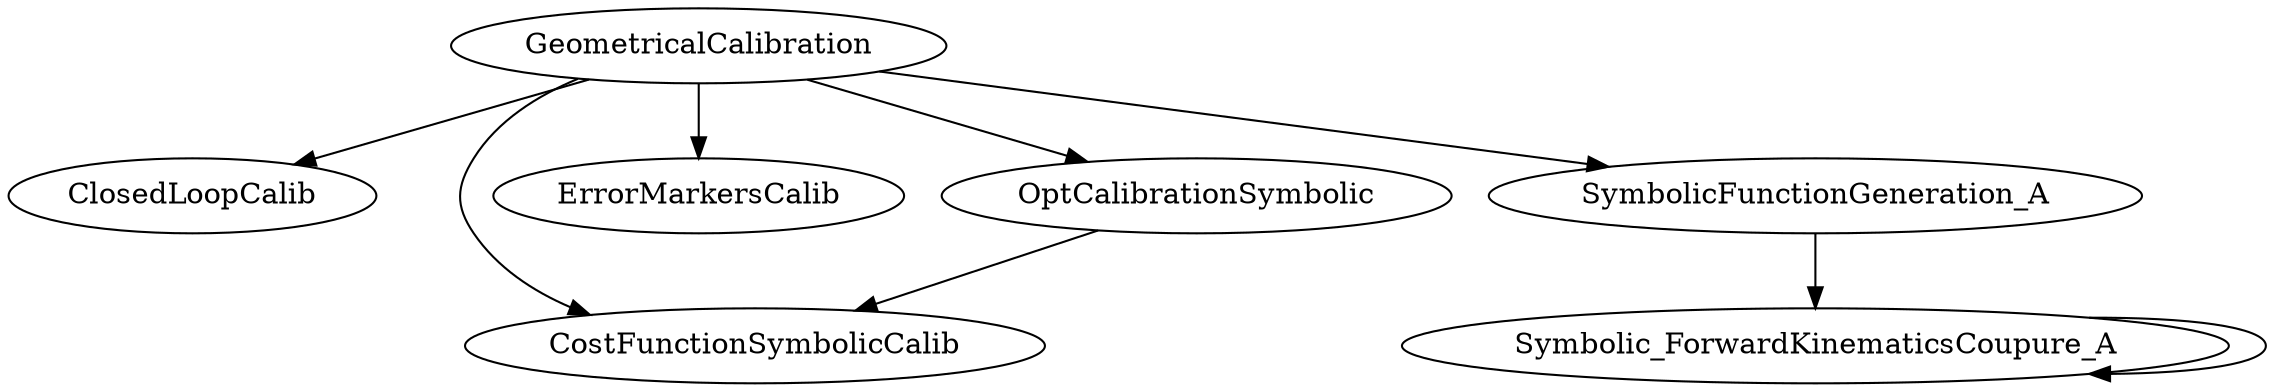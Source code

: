 /* Created by mdot for Matlab */
digraph m2html {
  GeometricalCalibration -> ClosedLoopCalib;
  GeometricalCalibration -> CostFunctionSymbolicCalib;
  GeometricalCalibration -> ErrorMarkersCalib;
  GeometricalCalibration -> OptCalibrationSymbolic;
  GeometricalCalibration -> SymbolicFunctionGeneration_A;
  OptCalibrationSymbolic -> CostFunctionSymbolicCalib;
  SymbolicFunctionGeneration_A -> Symbolic_ForwardKinematicsCoupure_A;
  Symbolic_ForwardKinematicsCoupure_A -> Symbolic_ForwardKinematicsCoupure_A;

  ClosedLoopCalib [URL="ClosedLoopCalib.html"];
  CostFunctionSymbolicCalib [URL="CostFunctionSymbolicCalib.html"];
  ErrorMarkersCalib [URL="ErrorMarkersCalib.html"];
  GeometricalCalibration [URL="GeometricalCalibration.html"];
  OptCalibrationSymbolic [URL="OptCalibrationSymbolic.html"];
  SymbolicFunctionGeneration_A [URL="SymbolicFunctionGeneration_A.html"];
  Symbolic_ForwardKinematicsCoupure_A [URL="Symbolic_ForwardKinematicsCoupure_A.html"];
}